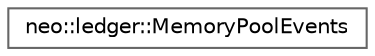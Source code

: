 digraph "Graphical Class Hierarchy"
{
 // LATEX_PDF_SIZE
  bgcolor="transparent";
  edge [fontname=Helvetica,fontsize=10,labelfontname=Helvetica,labelfontsize=10];
  node [fontname=Helvetica,fontsize=10,shape=box,height=0.2,width=0.4];
  rankdir="LR";
  Node0 [id="Node000000",label="neo::ledger::MemoryPoolEvents",height=0.2,width=0.4,color="grey40", fillcolor="white", style="filled",URL="$classneo_1_1ledger_1_1_memory_pool_events.html",tooltip="Static event system that mimics C#'s static event pattern. This provides compatibility with C# Neo's ..."];
}
